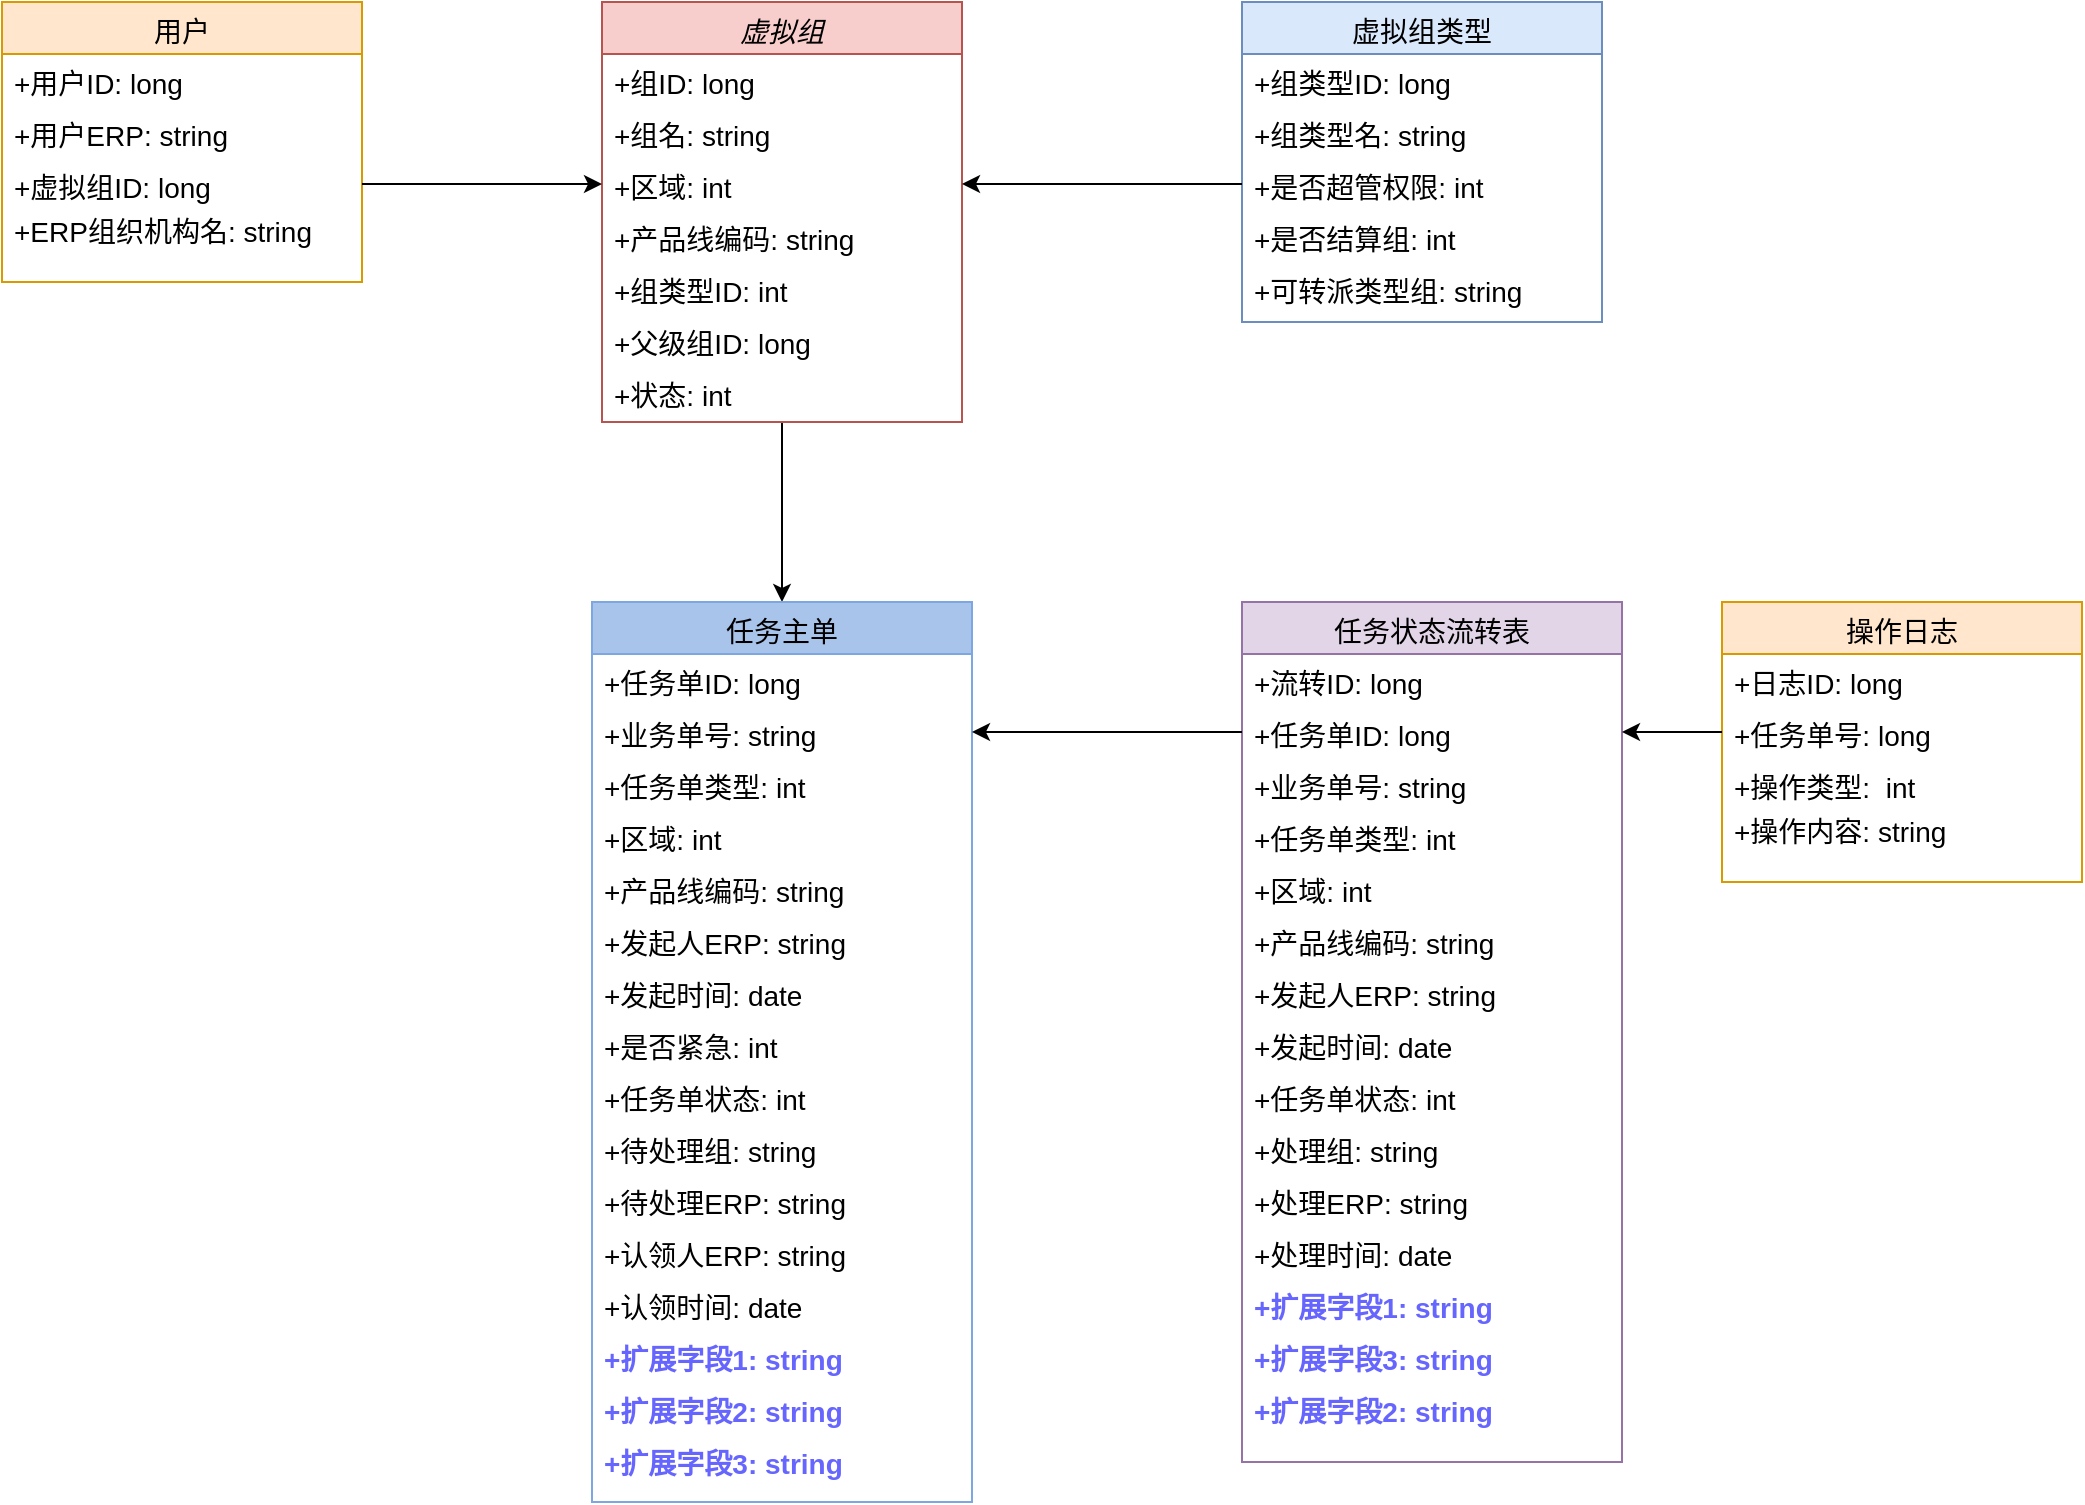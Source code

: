 <mxfile version="20.5.3" type="github">
  <diagram id="n4RG28VcgyLvL5a97sLb" name="Page-1">
    <mxGraphModel dx="1550" dy="835" grid="1" gridSize="10" guides="1" tooltips="1" connect="1" arrows="1" fold="1" page="1" pageScale="1" pageWidth="827" pageHeight="1169" math="0" shadow="0">
      <root>
        <mxCell id="pzczP67oPYf6B7buiO8z-0" />
        <mxCell id="pzczP67oPYf6B7buiO8z-1" parent="pzczP67oPYf6B7buiO8z-0" />
        <mxCell id="ZAcZYOhNLTzgyxlxMFNe-42" style="edgeStyle=elbowEdgeStyle;rounded=0;orthogonalLoop=1;jettySize=auto;elbow=vertical;html=1;fontSize=14;" parent="pzczP67oPYf6B7buiO8z-1" source="pzczP67oPYf6B7buiO8z-2" target="pzczP67oPYf6B7buiO8z-15" edge="1">
          <mxGeometry relative="1" as="geometry">
            <mxPoint x="420" y="340" as="targetPoint" />
          </mxGeometry>
        </mxCell>
        <mxCell id="pzczP67oPYf6B7buiO8z-2" value="虚拟组" style="swimlane;fontStyle=2;align=center;verticalAlign=top;childLayout=stackLayout;horizontal=1;startSize=26;horizontalStack=0;resizeParent=1;resizeLast=0;collapsible=1;marginBottom=0;rounded=0;shadow=0;strokeWidth=1;fillColor=#f8cecc;strokeColor=#b85450;fontSize=14;" parent="pzczP67oPYf6B7buiO8z-1" vertex="1">
          <mxGeometry x="330" y="20" width="180" height="210" as="geometry">
            <mxRectangle x="230" y="140" width="160" height="26" as="alternateBounds" />
          </mxGeometry>
        </mxCell>
        <mxCell id="pzczP67oPYf6B7buiO8z-3" value="+组ID: long" style="text;align=left;verticalAlign=top;spacingLeft=4;spacingRight=4;overflow=hidden;rotatable=0;points=[[0,0.5],[1,0.5]];portConstraint=eastwest;fontSize=14;" parent="pzczP67oPYf6B7buiO8z-2" vertex="1">
          <mxGeometry y="26" width="180" height="26" as="geometry" />
        </mxCell>
        <mxCell id="pzczP67oPYf6B7buiO8z-4" value="+组名: string" style="text;align=left;verticalAlign=top;spacingLeft=4;spacingRight=4;overflow=hidden;rotatable=0;points=[[0,0.5],[1,0.5]];portConstraint=eastwest;rounded=0;shadow=0;html=0;fontSize=14;" parent="pzczP67oPYf6B7buiO8z-2" vertex="1">
          <mxGeometry y="52" width="180" height="26" as="geometry" />
        </mxCell>
        <mxCell id="pzczP67oPYf6B7buiO8z-5" value="+区域: int" style="text;align=left;verticalAlign=top;spacingLeft=4;spacingRight=4;overflow=hidden;rotatable=0;points=[[0,0.5],[1,0.5]];portConstraint=eastwest;rounded=0;shadow=0;html=0;fontSize=14;" parent="pzczP67oPYf6B7buiO8z-2" vertex="1">
          <mxGeometry y="78" width="180" height="26" as="geometry" />
        </mxCell>
        <mxCell id="ZAcZYOhNLTzgyxlxMFNe-0" value="+产品线编码: string" style="text;align=left;verticalAlign=top;spacingLeft=4;spacingRight=4;overflow=hidden;rotatable=0;points=[[0,0.5],[1,0.5]];portConstraint=eastwest;rounded=0;shadow=0;html=0;fontSize=14;" parent="pzczP67oPYf6B7buiO8z-2" vertex="1">
          <mxGeometry y="104" width="180" height="26" as="geometry" />
        </mxCell>
        <mxCell id="ZAcZYOhNLTzgyxlxMFNe-1" value="+组类型ID: int" style="text;align=left;verticalAlign=top;spacingLeft=4;spacingRight=4;overflow=hidden;rotatable=0;points=[[0,0.5],[1,0.5]];portConstraint=eastwest;rounded=0;shadow=0;html=0;fontSize=14;" parent="pzczP67oPYf6B7buiO8z-2" vertex="1">
          <mxGeometry y="130" width="180" height="26" as="geometry" />
        </mxCell>
        <mxCell id="ZAcZYOhNLTzgyxlxMFNe-2" value="+父级组ID: long" style="text;align=left;verticalAlign=top;spacingLeft=4;spacingRight=4;overflow=hidden;rotatable=0;points=[[0,0.5],[1,0.5]];portConstraint=eastwest;rounded=0;shadow=0;html=0;fontSize=14;" parent="pzczP67oPYf6B7buiO8z-2" vertex="1">
          <mxGeometry y="156" width="180" height="26" as="geometry" />
        </mxCell>
        <mxCell id="ZAcZYOhNLTzgyxlxMFNe-3" value="+状态: int" style="text;align=left;verticalAlign=top;spacingLeft=4;spacingRight=4;overflow=hidden;rotatable=0;points=[[0,0.5],[1,0.5]];portConstraint=eastwest;rounded=0;shadow=0;html=0;fontSize=14;" parent="pzczP67oPYf6B7buiO8z-2" vertex="1">
          <mxGeometry y="182" width="180" height="26" as="geometry" />
        </mxCell>
        <mxCell id="pzczP67oPYf6B7buiO8z-8" value="用户" style="swimlane;fontStyle=0;align=center;verticalAlign=top;childLayout=stackLayout;horizontal=1;startSize=26;horizontalStack=0;resizeParent=1;resizeLast=0;collapsible=1;marginBottom=0;rounded=0;shadow=0;strokeWidth=1;fillColor=#ffe6cc;strokeColor=#d79b00;fontSize=14;" parent="pzczP67oPYf6B7buiO8z-1" vertex="1">
          <mxGeometry x="30" y="20" width="180" height="140" as="geometry">
            <mxRectangle x="130" y="380" width="160" height="26" as="alternateBounds" />
          </mxGeometry>
        </mxCell>
        <mxCell id="pzczP67oPYf6B7buiO8z-9" value="+用户ID: long" style="text;align=left;verticalAlign=top;spacingLeft=4;spacingRight=4;overflow=hidden;rotatable=0;points=[[0,0.5],[1,0.5]];portConstraint=eastwest;fontStyle=0;fontSize=14;" parent="pzczP67oPYf6B7buiO8z-8" vertex="1">
          <mxGeometry y="26" width="180" height="26" as="geometry" />
        </mxCell>
        <mxCell id="pzczP67oPYf6B7buiO8z-10" value="+用户ERP: string" style="text;align=left;verticalAlign=top;spacingLeft=4;spacingRight=4;overflow=hidden;rotatable=0;points=[[0,0.5],[1,0.5]];portConstraint=eastwest;rounded=0;shadow=0;html=0;fontSize=14;" parent="pzczP67oPYf6B7buiO8z-8" vertex="1">
          <mxGeometry y="52" width="180" height="26" as="geometry" />
        </mxCell>
        <mxCell id="pzczP67oPYf6B7buiO8z-13" value="+虚拟组ID: long" style="text;align=left;verticalAlign=top;spacingLeft=4;spacingRight=4;overflow=hidden;rotatable=0;points=[[0,0.5],[1,0.5]];portConstraint=eastwest;fontSize=14;" parent="pzczP67oPYf6B7buiO8z-8" vertex="1">
          <mxGeometry y="78" width="180" height="22" as="geometry" />
        </mxCell>
        <mxCell id="ZAcZYOhNLTzgyxlxMFNe-4" value="+ERP组织机构名: string" style="text;align=left;verticalAlign=top;spacingLeft=4;spacingRight=4;overflow=hidden;rotatable=0;points=[[0,0.5],[1,0.5]];portConstraint=eastwest;fontStyle=0;fontSize=14;" parent="pzczP67oPYf6B7buiO8z-8" vertex="1">
          <mxGeometry y="100" width="180" height="26" as="geometry" />
        </mxCell>
        <mxCell id="pzczP67oPYf6B7buiO8z-15" value="任务主单" style="swimlane;fontStyle=0;align=center;verticalAlign=top;childLayout=stackLayout;horizontal=1;startSize=26;horizontalStack=0;resizeParent=1;resizeLast=0;collapsible=1;marginBottom=0;rounded=0;shadow=0;strokeWidth=1;fillColor=#A9C4EB;strokeColor=#7EA6E0;fontSize=14;" parent="pzczP67oPYf6B7buiO8z-1" vertex="1">
          <mxGeometry x="325" y="320" width="190" height="450" as="geometry">
            <mxRectangle x="340" y="380" width="170" height="26" as="alternateBounds" />
          </mxGeometry>
        </mxCell>
        <mxCell id="pzczP67oPYf6B7buiO8z-16" value="+任务单ID: long&#xa;" style="text;align=left;verticalAlign=top;spacingLeft=4;spacingRight=4;overflow=hidden;rotatable=0;points=[[0,0.5],[1,0.5]];portConstraint=eastwest;fontSize=14;" parent="pzczP67oPYf6B7buiO8z-15" vertex="1">
          <mxGeometry y="26" width="190" height="26" as="geometry" />
        </mxCell>
        <mxCell id="JW6PrNe1bxVS56QCjVLZ-0" value="+业务单号: string" style="text;align=left;verticalAlign=top;spacingLeft=4;spacingRight=4;overflow=hidden;rotatable=0;points=[[0,0.5],[1,0.5]];portConstraint=eastwest;fontSize=14;" parent="pzczP67oPYf6B7buiO8z-15" vertex="1">
          <mxGeometry y="52" width="190" height="26" as="geometry" />
        </mxCell>
        <mxCell id="aZciTYqOEJMMC_ZfQV8L-3" value="+任务单类型: int" style="text;align=left;verticalAlign=top;spacingLeft=4;spacingRight=4;overflow=hidden;rotatable=0;points=[[0,0.5],[1,0.5]];portConstraint=eastwest;fontSize=14;" parent="pzczP67oPYf6B7buiO8z-15" vertex="1">
          <mxGeometry y="78" width="190" height="26" as="geometry" />
        </mxCell>
        <mxCell id="aZciTYqOEJMMC_ZfQV8L-4" value="+区域: int&#xa;" style="text;align=left;verticalAlign=top;spacingLeft=4;spacingRight=4;overflow=hidden;rotatable=0;points=[[0,0.5],[1,0.5]];portConstraint=eastwest;fontSize=14;" parent="pzczP67oPYf6B7buiO8z-15" vertex="1">
          <mxGeometry y="104" width="190" height="26" as="geometry" />
        </mxCell>
        <mxCell id="ZAcZYOhNLTzgyxlxMFNe-15" value="+产品线编码: string&#xa;" style="text;align=left;verticalAlign=top;spacingLeft=4;spacingRight=4;overflow=hidden;rotatable=0;points=[[0,0.5],[1,0.5]];portConstraint=eastwest;fontSize=14;" parent="pzczP67oPYf6B7buiO8z-15" vertex="1">
          <mxGeometry y="130" width="190" height="26" as="geometry" />
        </mxCell>
        <mxCell id="ZAcZYOhNLTzgyxlxMFNe-16" value="+发起人ERP: string&#xa;" style="text;align=left;verticalAlign=top;spacingLeft=4;spacingRight=4;overflow=hidden;rotatable=0;points=[[0,0.5],[1,0.5]];portConstraint=eastwest;fontSize=14;" parent="pzczP67oPYf6B7buiO8z-15" vertex="1">
          <mxGeometry y="156" width="190" height="26" as="geometry" />
        </mxCell>
        <mxCell id="ZAcZYOhNLTzgyxlxMFNe-22" value="+发起时间: date&#xa;" style="text;align=left;verticalAlign=top;spacingLeft=4;spacingRight=4;overflow=hidden;rotatable=0;points=[[0,0.5],[1,0.5]];portConstraint=eastwest;fontSize=14;" parent="pzczP67oPYf6B7buiO8z-15" vertex="1">
          <mxGeometry y="182" width="190" height="26" as="geometry" />
        </mxCell>
        <mxCell id="ZAcZYOhNLTzgyxlxMFNe-17" value="+是否紧急: int&#xa;" style="text;align=left;verticalAlign=top;spacingLeft=4;spacingRight=4;overflow=hidden;rotatable=0;points=[[0,0.5],[1,0.5]];portConstraint=eastwest;fontSize=14;" parent="pzczP67oPYf6B7buiO8z-15" vertex="1">
          <mxGeometry y="208" width="190" height="26" as="geometry" />
        </mxCell>
        <mxCell id="ZAcZYOhNLTzgyxlxMFNe-18" value="+任务单状态: int&#xa;" style="text;align=left;verticalAlign=top;spacingLeft=4;spacingRight=4;overflow=hidden;rotatable=0;points=[[0,0.5],[1,0.5]];portConstraint=eastwest;fontSize=14;" parent="pzczP67oPYf6B7buiO8z-15" vertex="1">
          <mxGeometry y="234" width="190" height="26" as="geometry" />
        </mxCell>
        <mxCell id="JDd4F0x_1-T2lWxdD2cZ-16" value="+待处理组: string&#xa;" style="text;align=left;verticalAlign=top;spacingLeft=4;spacingRight=4;overflow=hidden;rotatable=0;points=[[0,0.5],[1,0.5]];portConstraint=eastwest;fontSize=14;" parent="pzczP67oPYf6B7buiO8z-15" vertex="1">
          <mxGeometry y="260" width="190" height="26" as="geometry" />
        </mxCell>
        <mxCell id="ZAcZYOhNLTzgyxlxMFNe-19" value="+待处理ERP: string&#xa;" style="text;align=left;verticalAlign=top;spacingLeft=4;spacingRight=4;overflow=hidden;rotatable=0;points=[[0,0.5],[1,0.5]];portConstraint=eastwest;fontSize=14;" parent="pzczP67oPYf6B7buiO8z-15" vertex="1">
          <mxGeometry y="286" width="190" height="26" as="geometry" />
        </mxCell>
        <mxCell id="ZAcZYOhNLTzgyxlxMFNe-20" value="+认领人ERP: string&#xa;" style="text;align=left;verticalAlign=top;spacingLeft=4;spacingRight=4;overflow=hidden;rotatable=0;points=[[0,0.5],[1,0.5]];portConstraint=eastwest;fontSize=14;" parent="pzczP67oPYf6B7buiO8z-15" vertex="1">
          <mxGeometry y="312" width="190" height="26" as="geometry" />
        </mxCell>
        <mxCell id="ZAcZYOhNLTzgyxlxMFNe-21" value="+认领时间: date&#xa;" style="text;align=left;verticalAlign=top;spacingLeft=4;spacingRight=4;overflow=hidden;rotatable=0;points=[[0,0.5],[1,0.5]];portConstraint=eastwest;fontSize=14;" parent="pzczP67oPYf6B7buiO8z-15" vertex="1">
          <mxGeometry y="338" width="190" height="26" as="geometry" />
        </mxCell>
        <mxCell id="Icq2tOniEmOZSRtaWXQt-5" value="+扩展字段1: string&#xa;" style="text;align=left;verticalAlign=top;spacingLeft=4;spacingRight=4;overflow=hidden;rotatable=0;points=[[0,0.5],[1,0.5]];portConstraint=eastwest;fontSize=14;labelBorderColor=none;strokeColor=none;fontColor=#6666FF;fontStyle=1" vertex="1" parent="pzczP67oPYf6B7buiO8z-15">
          <mxGeometry y="364" width="190" height="26" as="geometry" />
        </mxCell>
        <mxCell id="Icq2tOniEmOZSRtaWXQt-7" value="+扩展字段2: string&#xa;" style="text;align=left;verticalAlign=top;spacingLeft=4;spacingRight=4;overflow=hidden;rotatable=0;points=[[0,0.5],[1,0.5]];portConstraint=eastwest;fontSize=14;labelBorderColor=none;strokeColor=none;fontColor=#6666FF;fontStyle=1" vertex="1" parent="pzczP67oPYf6B7buiO8z-15">
          <mxGeometry y="390" width="190" height="26" as="geometry" />
        </mxCell>
        <mxCell id="Icq2tOniEmOZSRtaWXQt-8" value="+扩展字段3: string&#xa;" style="text;align=left;verticalAlign=top;spacingLeft=4;spacingRight=4;overflow=hidden;rotatable=0;points=[[0,0.5],[1,0.5]];portConstraint=eastwest;fontSize=14;labelBorderColor=none;strokeColor=none;fontColor=#6666FF;fontStyle=1" vertex="1" parent="pzczP67oPYf6B7buiO8z-15">
          <mxGeometry y="416" width="190" height="26" as="geometry" />
        </mxCell>
        <mxCell id="pzczP67oPYf6B7buiO8z-19" value="虚拟组类型" style="swimlane;fontStyle=0;align=center;verticalAlign=top;childLayout=stackLayout;horizontal=1;startSize=26;horizontalStack=0;resizeParent=1;resizeLast=0;collapsible=1;marginBottom=0;rounded=0;shadow=0;strokeWidth=1;fillColor=#dae8fc;strokeColor=#6c8ebf;fontSize=14;" parent="pzczP67oPYf6B7buiO8z-1" vertex="1">
          <mxGeometry x="650" y="20" width="180" height="160" as="geometry">
            <mxRectangle x="488" y="20" width="160" height="26" as="alternateBounds" />
          </mxGeometry>
        </mxCell>
        <mxCell id="pzczP67oPYf6B7buiO8z-20" value="+组类型ID: long" style="text;align=left;verticalAlign=top;spacingLeft=4;spacingRight=4;overflow=hidden;rotatable=0;points=[[0,0.5],[1,0.5]];portConstraint=eastwest;fontSize=14;" parent="pzczP67oPYf6B7buiO8z-19" vertex="1">
          <mxGeometry y="26" width="180" height="26" as="geometry" />
        </mxCell>
        <mxCell id="pzczP67oPYf6B7buiO8z-21" value="+组类型名: string" style="text;align=left;verticalAlign=top;spacingLeft=4;spacingRight=4;overflow=hidden;rotatable=0;points=[[0,0.5],[1,0.5]];portConstraint=eastwest;rounded=0;shadow=0;html=0;fontSize=14;" parent="pzczP67oPYf6B7buiO8z-19" vertex="1">
          <mxGeometry y="52" width="180" height="26" as="geometry" />
        </mxCell>
        <mxCell id="pzczP67oPYf6B7buiO8z-22" value="+是否超管权限: int" style="text;align=left;verticalAlign=top;spacingLeft=4;spacingRight=4;overflow=hidden;rotatable=0;points=[[0,0.5],[1,0.5]];portConstraint=eastwest;rounded=0;shadow=0;html=0;fontSize=14;" parent="pzczP67oPYf6B7buiO8z-19" vertex="1">
          <mxGeometry y="78" width="180" height="26" as="geometry" />
        </mxCell>
        <mxCell id="pzczP67oPYf6B7buiO8z-23" value="+是否结算组: int" style="text;align=left;verticalAlign=top;spacingLeft=4;spacingRight=4;overflow=hidden;rotatable=0;points=[[0,0.5],[1,0.5]];portConstraint=eastwest;rounded=0;shadow=0;html=0;fontSize=14;" parent="pzczP67oPYf6B7buiO8z-19" vertex="1">
          <mxGeometry y="104" width="180" height="26" as="geometry" />
        </mxCell>
        <mxCell id="pzczP67oPYf6B7buiO8z-24" value="+可转派类型组: string" style="text;align=left;verticalAlign=top;spacingLeft=4;spacingRight=4;overflow=hidden;rotatable=0;points=[[0,0.5],[1,0.5]];portConstraint=eastwest;rounded=0;shadow=0;html=0;fontSize=14;" parent="pzczP67oPYf6B7buiO8z-19" vertex="1">
          <mxGeometry y="130" width="180" height="26" as="geometry" />
        </mxCell>
        <mxCell id="ZAcZYOhNLTzgyxlxMFNe-13" style="edgeStyle=elbowEdgeStyle;rounded=0;orthogonalLoop=1;jettySize=auto;elbow=vertical;html=1;entryX=0;entryY=0.5;entryDx=0;entryDy=0;fontSize=14;" parent="pzczP67oPYf6B7buiO8z-1" source="pzczP67oPYf6B7buiO8z-13" target="pzczP67oPYf6B7buiO8z-5" edge="1">
          <mxGeometry relative="1" as="geometry" />
        </mxCell>
        <mxCell id="ZAcZYOhNLTzgyxlxMFNe-14" style="edgeStyle=elbowEdgeStyle;rounded=0;orthogonalLoop=1;jettySize=auto;elbow=vertical;html=1;entryX=1;entryY=0.5;entryDx=0;entryDy=0;fontSize=14;" parent="pzczP67oPYf6B7buiO8z-1" source="pzczP67oPYf6B7buiO8z-22" target="pzczP67oPYf6B7buiO8z-5" edge="1">
          <mxGeometry relative="1" as="geometry" />
        </mxCell>
        <mxCell id="ZAcZYOhNLTzgyxlxMFNe-37" value="操作日志" style="swimlane;fontStyle=0;align=center;verticalAlign=top;childLayout=stackLayout;horizontal=1;startSize=26;horizontalStack=0;resizeParent=1;resizeLast=0;collapsible=1;marginBottom=0;rounded=0;shadow=0;strokeWidth=1;fillColor=#ffe6cc;strokeColor=#d79b00;fontSize=14;" parent="pzczP67oPYf6B7buiO8z-1" vertex="1">
          <mxGeometry x="890" y="320" width="180" height="140" as="geometry">
            <mxRectangle x="130" y="380" width="160" height="26" as="alternateBounds" />
          </mxGeometry>
        </mxCell>
        <mxCell id="ZAcZYOhNLTzgyxlxMFNe-38" value="+日志ID: long" style="text;align=left;verticalAlign=top;spacingLeft=4;spacingRight=4;overflow=hidden;rotatable=0;points=[[0,0.5],[1,0.5]];portConstraint=eastwest;fontStyle=0;fontSize=14;" parent="ZAcZYOhNLTzgyxlxMFNe-37" vertex="1">
          <mxGeometry y="26" width="180" height="26" as="geometry" />
        </mxCell>
        <mxCell id="ZAcZYOhNLTzgyxlxMFNe-39" value="+任务单号: long" style="text;align=left;verticalAlign=top;spacingLeft=4;spacingRight=4;overflow=hidden;rotatable=0;points=[[0,0.5],[1,0.5]];portConstraint=eastwest;rounded=0;shadow=0;html=0;fontSize=14;" parent="ZAcZYOhNLTzgyxlxMFNe-37" vertex="1">
          <mxGeometry y="52" width="180" height="26" as="geometry" />
        </mxCell>
        <mxCell id="ZAcZYOhNLTzgyxlxMFNe-40" value="+操作类型:  int&#xa;" style="text;align=left;verticalAlign=top;spacingLeft=4;spacingRight=4;overflow=hidden;rotatable=0;points=[[0,0.5],[1,0.5]];portConstraint=eastwest;fontSize=14;" parent="ZAcZYOhNLTzgyxlxMFNe-37" vertex="1">
          <mxGeometry y="78" width="180" height="22" as="geometry" />
        </mxCell>
        <mxCell id="ZAcZYOhNLTzgyxlxMFNe-41" value="+操作内容: string" style="text;align=left;verticalAlign=top;spacingLeft=4;spacingRight=4;overflow=hidden;rotatable=0;points=[[0,0.5],[1,0.5]];portConstraint=eastwest;fontStyle=0;fontSize=14;" parent="ZAcZYOhNLTzgyxlxMFNe-37" vertex="1">
          <mxGeometry y="100" width="180" height="26" as="geometry" />
        </mxCell>
        <mxCell id="JDd4F0x_1-T2lWxdD2cZ-0" value="任务状态流转表" style="swimlane;fontStyle=0;align=center;verticalAlign=top;childLayout=stackLayout;horizontal=1;startSize=26;horizontalStack=0;resizeParent=1;resizeLast=0;collapsible=1;marginBottom=0;rounded=0;shadow=0;strokeWidth=1;fillColor=#e1d5e7;strokeColor=#9673a6;fontSize=14;" parent="pzczP67oPYf6B7buiO8z-1" vertex="1">
          <mxGeometry x="650" y="320" width="190" height="430" as="geometry">
            <mxRectangle x="340" y="380" width="170" height="26" as="alternateBounds" />
          </mxGeometry>
        </mxCell>
        <mxCell id="JDd4F0x_1-T2lWxdD2cZ-1" value="+流转ID: long&#xa;" style="text;align=left;verticalAlign=top;spacingLeft=4;spacingRight=4;overflow=hidden;rotatable=0;points=[[0,0.5],[1,0.5]];portConstraint=eastwest;fontSize=14;" parent="JDd4F0x_1-T2lWxdD2cZ-0" vertex="1">
          <mxGeometry y="26" width="190" height="26" as="geometry" />
        </mxCell>
        <mxCell id="JDd4F0x_1-T2lWxdD2cZ-13" value="+任务单ID: long&#xa;" style="text;align=left;verticalAlign=top;spacingLeft=4;spacingRight=4;overflow=hidden;rotatable=0;points=[[0,0.5],[1,0.5]];portConstraint=eastwest;fontSize=14;" parent="JDd4F0x_1-T2lWxdD2cZ-0" vertex="1">
          <mxGeometry y="52" width="190" height="26" as="geometry" />
        </mxCell>
        <mxCell id="JDd4F0x_1-T2lWxdD2cZ-2" value="+业务单号: string" style="text;align=left;verticalAlign=top;spacingLeft=4;spacingRight=4;overflow=hidden;rotatable=0;points=[[0,0.5],[1,0.5]];portConstraint=eastwest;fontSize=14;" parent="JDd4F0x_1-T2lWxdD2cZ-0" vertex="1">
          <mxGeometry y="78" width="190" height="26" as="geometry" />
        </mxCell>
        <mxCell id="JDd4F0x_1-T2lWxdD2cZ-3" value="+任务单类型: int" style="text;align=left;verticalAlign=top;spacingLeft=4;spacingRight=4;overflow=hidden;rotatable=0;points=[[0,0.5],[1,0.5]];portConstraint=eastwest;fontSize=14;" parent="JDd4F0x_1-T2lWxdD2cZ-0" vertex="1">
          <mxGeometry y="104" width="190" height="26" as="geometry" />
        </mxCell>
        <mxCell id="JDd4F0x_1-T2lWxdD2cZ-4" value="+区域: int&#xa;" style="text;align=left;verticalAlign=top;spacingLeft=4;spacingRight=4;overflow=hidden;rotatable=0;points=[[0,0.5],[1,0.5]];portConstraint=eastwest;fontSize=14;" parent="JDd4F0x_1-T2lWxdD2cZ-0" vertex="1">
          <mxGeometry y="130" width="190" height="26" as="geometry" />
        </mxCell>
        <mxCell id="JDd4F0x_1-T2lWxdD2cZ-5" value="+产品线编码: string&#xa;" style="text;align=left;verticalAlign=top;spacingLeft=4;spacingRight=4;overflow=hidden;rotatable=0;points=[[0,0.5],[1,0.5]];portConstraint=eastwest;fontSize=14;" parent="JDd4F0x_1-T2lWxdD2cZ-0" vertex="1">
          <mxGeometry y="156" width="190" height="26" as="geometry" />
        </mxCell>
        <mxCell id="JDd4F0x_1-T2lWxdD2cZ-6" value="+发起人ERP: string&#xa;" style="text;align=left;verticalAlign=top;spacingLeft=4;spacingRight=4;overflow=hidden;rotatable=0;points=[[0,0.5],[1,0.5]];portConstraint=eastwest;fontSize=14;" parent="JDd4F0x_1-T2lWxdD2cZ-0" vertex="1">
          <mxGeometry y="182" width="190" height="26" as="geometry" />
        </mxCell>
        <mxCell id="JDd4F0x_1-T2lWxdD2cZ-7" value="+发起时间: date&#xa;" style="text;align=left;verticalAlign=top;spacingLeft=4;spacingRight=4;overflow=hidden;rotatable=0;points=[[0,0.5],[1,0.5]];portConstraint=eastwest;fontSize=14;" parent="JDd4F0x_1-T2lWxdD2cZ-0" vertex="1">
          <mxGeometry y="208" width="190" height="26" as="geometry" />
        </mxCell>
        <mxCell id="JDd4F0x_1-T2lWxdD2cZ-9" value="+任务单状态: int&#xa;" style="text;align=left;verticalAlign=top;spacingLeft=4;spacingRight=4;overflow=hidden;rotatable=0;points=[[0,0.5],[1,0.5]];portConstraint=eastwest;fontSize=14;" parent="JDd4F0x_1-T2lWxdD2cZ-0" vertex="1">
          <mxGeometry y="234" width="190" height="26" as="geometry" />
        </mxCell>
        <mxCell id="JDd4F0x_1-T2lWxdD2cZ-10" value="+处理组: string&#xa;" style="text;align=left;verticalAlign=top;spacingLeft=4;spacingRight=4;overflow=hidden;rotatable=0;points=[[0,0.5],[1,0.5]];portConstraint=eastwest;fontSize=14;" parent="JDd4F0x_1-T2lWxdD2cZ-0" vertex="1">
          <mxGeometry y="260" width="190" height="26" as="geometry" />
        </mxCell>
        <mxCell id="JDd4F0x_1-T2lWxdD2cZ-11" value="+处理ERP: string&#xa;" style="text;align=left;verticalAlign=top;spacingLeft=4;spacingRight=4;overflow=hidden;rotatable=0;points=[[0,0.5],[1,0.5]];portConstraint=eastwest;fontSize=14;" parent="JDd4F0x_1-T2lWxdD2cZ-0" vertex="1">
          <mxGeometry y="286" width="190" height="26" as="geometry" />
        </mxCell>
        <mxCell id="JDd4F0x_1-T2lWxdD2cZ-12" value="+处理时间: date&#xa;" style="text;align=left;verticalAlign=top;spacingLeft=4;spacingRight=4;overflow=hidden;rotatable=0;points=[[0,0.5],[1,0.5]];portConstraint=eastwest;fontSize=14;" parent="JDd4F0x_1-T2lWxdD2cZ-0" vertex="1">
          <mxGeometry y="312" width="190" height="26" as="geometry" />
        </mxCell>
        <mxCell id="Icq2tOniEmOZSRtaWXQt-9" value="+扩展字段1: string&#xa;" style="text;align=left;verticalAlign=top;spacingLeft=4;spacingRight=4;overflow=hidden;rotatable=0;points=[[0,0.5],[1,0.5]];portConstraint=eastwest;fontSize=14;labelBorderColor=none;strokeColor=none;fontColor=#6666FF;fontStyle=1" vertex="1" parent="JDd4F0x_1-T2lWxdD2cZ-0">
          <mxGeometry y="338" width="190" height="26" as="geometry" />
        </mxCell>
        <mxCell id="Icq2tOniEmOZSRtaWXQt-11" value="+扩展字段3: string&#xa;" style="text;align=left;verticalAlign=top;spacingLeft=4;spacingRight=4;overflow=hidden;rotatable=0;points=[[0,0.5],[1,0.5]];portConstraint=eastwest;fontSize=14;labelBorderColor=none;strokeColor=none;fontColor=#6666FF;fontStyle=1" vertex="1" parent="JDd4F0x_1-T2lWxdD2cZ-0">
          <mxGeometry y="364" width="190" height="26" as="geometry" />
        </mxCell>
        <mxCell id="Icq2tOniEmOZSRtaWXQt-10" value="+扩展字段2: string&#xa;" style="text;align=left;verticalAlign=top;spacingLeft=4;spacingRight=4;overflow=hidden;rotatable=0;points=[[0,0.5],[1,0.5]];portConstraint=eastwest;fontSize=14;labelBorderColor=none;strokeColor=none;fontColor=#6666FF;fontStyle=1" vertex="1" parent="JDd4F0x_1-T2lWxdD2cZ-0">
          <mxGeometry y="390" width="190" height="26" as="geometry" />
        </mxCell>
        <mxCell id="JDd4F0x_1-T2lWxdD2cZ-14" style="edgeStyle=orthogonalEdgeStyle;rounded=0;orthogonalLoop=1;jettySize=auto;html=1;entryX=1;entryY=0.5;entryDx=0;entryDy=0;" parent="pzczP67oPYf6B7buiO8z-1" source="JDd4F0x_1-T2lWxdD2cZ-13" target="JW6PrNe1bxVS56QCjVLZ-0" edge="1">
          <mxGeometry relative="1" as="geometry" />
        </mxCell>
        <mxCell id="JDd4F0x_1-T2lWxdD2cZ-15" style="edgeStyle=orthogonalEdgeStyle;rounded=0;orthogonalLoop=1;jettySize=auto;html=1;entryX=1;entryY=0.5;entryDx=0;entryDy=0;" parent="pzczP67oPYf6B7buiO8z-1" source="ZAcZYOhNLTzgyxlxMFNe-39" target="JDd4F0x_1-T2lWxdD2cZ-13" edge="1">
          <mxGeometry relative="1" as="geometry" />
        </mxCell>
      </root>
    </mxGraphModel>
  </diagram>
</mxfile>
